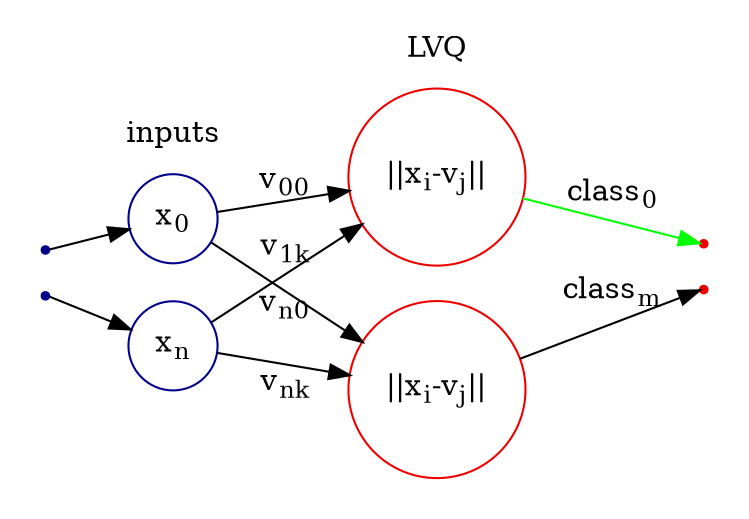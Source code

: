 //dot -Tpng gprh.dot -o lvq_model.png
digraph G {
  rankdir=LR
  splines=line
  node [label=""];
  size="12,12";
  
  subgraph cluster_00
  {
    color=white;
    node [style=solid,color=blue4, shape=point];
    p0 pn;
  }
        
  subgraph cluster_0
  {
    color=white;
    node [style=solid,color=blue4, shape=circle];
    x0[label=<x<sub>0</sub>>] xn[label=<x<sub>n</sub>>];
    label = "inputs";
  }

  subgraph cluster_1
  {
    color=white;
    node [style=solid,color=red2, shape=circle];
    v0[label=<||x<sub>i</sub>-v<sub>j</sub>||>] vk[label=<||x<sub>i</sub>-v<sub>j</sub>||>];
    label = "LVQ";
  }

  subgraph cluster_2
  {
    color=white;
    node [style=solid,color=red2, shape=point];
    q0 qm;
  }

  
  p0->x0
  pn->xn
  
  x0->v0[label=<v<sub>00</sub>>]
  x0->vk[label=<v<sub>1k</sub>>]
  
  xn->v0[label=<v<sub>n0</sub>>]
  xn->vk[label=<v<sub>nk</sub>>]

  v0->q0[label=<class<sub>0</sub>>,color=green]
  vk->qm[label=<class<sub>m</sub>>]
  
}